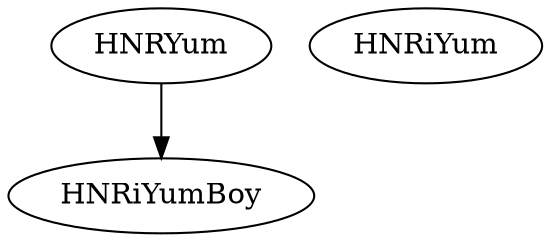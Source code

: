 /* Created by mdot for Matlab */
digraph m2html {
  HNRYum -> HNRiYumBoy;

  HNRYum [URL="HNRYum.html"];
  HNRiYum [URL="HNRiYum.html"];
  HNRiYumBoy [URL="HNRiYumBoy.html"];
}
